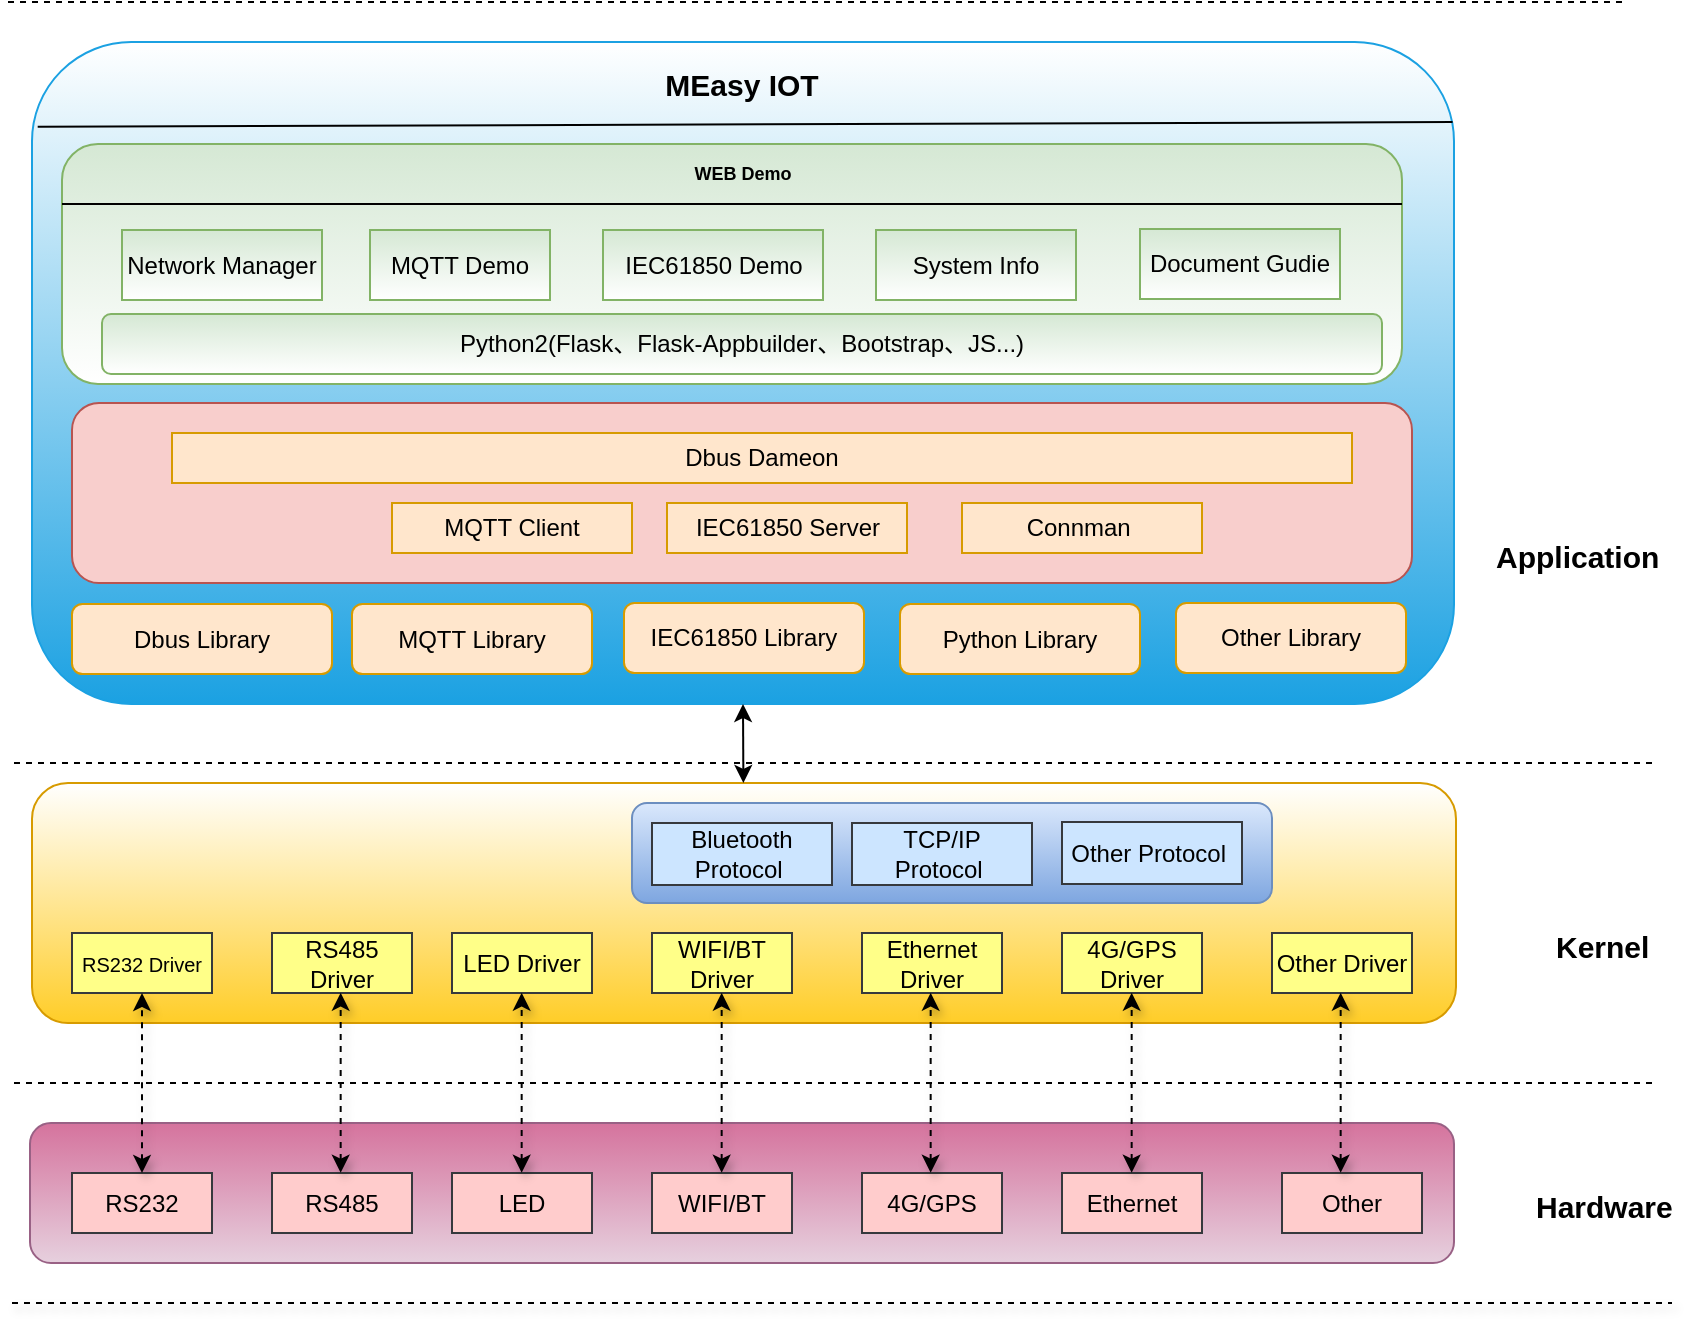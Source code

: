 <mxfile version="12.3.0" type="github" pages="1">
  <diagram id="nqKth1ZQTFShanpt9qv0" name="Page-1">
    <mxGraphModel dx="1038" dy="499" grid="1" gridSize="10" guides="1" tooltips="1" connect="1" arrows="1" fold="1" page="1" pageScale="1" pageWidth="827" pageHeight="1169" math="0" shadow="0">
      <root>
        <mxCell id="0"/>
        <mxCell id="1" parent="0"/>
        <mxCell id="Ry5mK1qghVqO1V57hb5L-11" value="" style="rounded=1;whiteSpace=wrap;html=1;fillColor=#e6d0de;strokeColor=#996185;gradientDirection=north;gradientColor=#d5739d;" vertex="1" parent="1">
          <mxGeometry x="14" y="560.5" width="712" height="70" as="geometry"/>
        </mxCell>
        <mxCell id="Ry5mK1qghVqO1V57hb5L-12" value="" style="rounded=1;whiteSpace=wrap;html=1;fillColor=#ffcd28;strokeColor=#d79b00;gradientDirection=north;gradientColor=#ffffff;" vertex="1" parent="1">
          <mxGeometry x="15" y="390.5" width="712" height="120" as="geometry"/>
        </mxCell>
        <mxCell id="Ry5mK1qghVqO1V57hb5L-13" value="" style="rounded=1;whiteSpace=wrap;html=1;fillColor=#1ba1e2;strokeColor=#1ba1e2;gradientDirection=north;fontColor=#ffffff;gradientColor=#ffffff;" vertex="1" parent="1">
          <mxGeometry x="15" y="20" width="711" height="331" as="geometry"/>
        </mxCell>
        <mxCell id="Ry5mK1qghVqO1V57hb5L-14" value="" style="endArrow=none;dashed=1;html=1;shadow=0;rounded=1;comic=0;align=center;verticalAlign=bottom;horizontal=1;jumpStyle=sharp;" edge="1" parent="1">
          <mxGeometry width="50" height="50" relative="1" as="geometry">
            <mxPoint x="810" as="sourcePoint"/>
            <mxPoint as="targetPoint"/>
            <Array as="points"/>
          </mxGeometry>
        </mxCell>
        <mxCell id="Ry5mK1qghVqO1V57hb5L-15" value="" style="endArrow=none;dashed=1;html=1;shadow=0;rounded=1;comic=0;align=center;verticalAlign=bottom;horizontal=1;jumpStyle=sharp;" edge="1" parent="1">
          <mxGeometry width="50" height="50" relative="1" as="geometry">
            <mxPoint x="825" y="380.5" as="sourcePoint"/>
            <mxPoint x="5" y="380.5" as="targetPoint"/>
            <Array as="points"/>
          </mxGeometry>
        </mxCell>
        <mxCell id="Ry5mK1qghVqO1V57hb5L-16" value="" style="endArrow=none;dashed=1;html=1;shadow=0;rounded=1;comic=0;align=center;verticalAlign=bottom;horizontal=1;jumpStyle=sharp;" edge="1" parent="1">
          <mxGeometry width="50" height="50" relative="1" as="geometry">
            <mxPoint x="825" y="540.5" as="sourcePoint"/>
            <mxPoint x="5" y="540.5" as="targetPoint"/>
          </mxGeometry>
        </mxCell>
        <mxCell id="Ry5mK1qghVqO1V57hb5L-17" value="" style="endArrow=none;dashed=1;html=1;shadow=1;align=center;" edge="1" parent="1">
          <mxGeometry width="50" height="50" relative="1" as="geometry">
            <mxPoint x="5" y="650.5" as="sourcePoint"/>
            <mxPoint x="835" y="650.5" as="targetPoint"/>
          </mxGeometry>
        </mxCell>
        <mxCell id="Ry5mK1qghVqO1V57hb5L-18" value="RS232" style="rounded=0;whiteSpace=wrap;html=1;fillColor=#ffcccc;strokeColor=#36393d;" vertex="1" parent="1">
          <mxGeometry x="35" y="585.5" width="70" height="30" as="geometry"/>
        </mxCell>
        <mxCell id="Ry5mK1qghVqO1V57hb5L-19" value="RS485" style="rounded=0;whiteSpace=wrap;html=1;fillColor=#ffcccc;strokeColor=#36393d;" vertex="1" parent="1">
          <mxGeometry x="135" y="585.5" width="70" height="30" as="geometry"/>
        </mxCell>
        <mxCell id="Ry5mK1qghVqO1V57hb5L-20" value="LED" style="rounded=0;whiteSpace=wrap;html=1;fillColor=#ffcccc;strokeColor=#36393d;" vertex="1" parent="1">
          <mxGeometry x="225" y="585.5" width="70" height="30" as="geometry"/>
        </mxCell>
        <mxCell id="Ry5mK1qghVqO1V57hb5L-21" value="WIFI/BT" style="rounded=0;whiteSpace=wrap;html=1;fillColor=#ffcccc;strokeColor=#36393d;" vertex="1" parent="1">
          <mxGeometry x="325" y="585.5" width="70" height="30" as="geometry"/>
        </mxCell>
        <mxCell id="Ry5mK1qghVqO1V57hb5L-22" value="4G/GPS" style="rounded=0;whiteSpace=wrap;html=1;fillColor=#ffcccc;strokeColor=#36393d;" vertex="1" parent="1">
          <mxGeometry x="430" y="585.5" width="70" height="30" as="geometry"/>
        </mxCell>
        <mxCell id="Ry5mK1qghVqO1V57hb5L-23" value="Ethernet" style="rounded=0;whiteSpace=wrap;html=1;fillColor=#ffcccc;strokeColor=#36393d;" vertex="1" parent="1">
          <mxGeometry x="530" y="585.5" width="70" height="30" as="geometry"/>
        </mxCell>
        <mxCell id="Ry5mK1qghVqO1V57hb5L-24" value="Other" style="rounded=0;whiteSpace=wrap;html=1;fillColor=#ffcccc;strokeColor=#36393d;" vertex="1" parent="1">
          <mxGeometry x="640" y="585.5" width="70" height="30" as="geometry"/>
        </mxCell>
        <mxCell id="Ry5mK1qghVqO1V57hb5L-25" value="&lt;font style=&quot;font-size: 15px&quot;&gt;&lt;b&gt;Hardware&lt;/b&gt;&lt;/font&gt;" style="text;html=1;resizable=0;points=[];autosize=1;align=left;verticalAlign=top;spacingTop=-4;strokeWidth=3;" vertex="1" parent="1">
          <mxGeometry x="765" y="590.5" width="80" height="20" as="geometry"/>
        </mxCell>
        <mxCell id="Ry5mK1qghVqO1V57hb5L-26" value="&lt;font style=&quot;font-size: 10px&quot;&gt;RS232 Driver&lt;/font&gt;" style="rounded=0;whiteSpace=wrap;html=1;fillColor=#ffff88;strokeColor=#36393d;" vertex="1" parent="1">
          <mxGeometry x="35" y="465.5" width="70" height="30" as="geometry"/>
        </mxCell>
        <mxCell id="Ry5mK1qghVqO1V57hb5L-27" value="RS485 Driver" style="rounded=0;whiteSpace=wrap;html=1;fillColor=#ffff88;strokeColor=#36393d;" vertex="1" parent="1">
          <mxGeometry x="135" y="465.5" width="70" height="30" as="geometry"/>
        </mxCell>
        <mxCell id="Ry5mK1qghVqO1V57hb5L-28" value="LED Driver" style="rounded=0;whiteSpace=wrap;html=1;fillColor=#ffff88;strokeColor=#36393d;" vertex="1" parent="1">
          <mxGeometry x="225" y="465.5" width="70" height="30" as="geometry"/>
        </mxCell>
        <mxCell id="Ry5mK1qghVqO1V57hb5L-29" value="WIFI/BT Driver" style="rounded=0;whiteSpace=wrap;html=1;fillColor=#ffff88;strokeColor=#36393d;" vertex="1" parent="1">
          <mxGeometry x="325" y="465.5" width="70" height="30" as="geometry"/>
        </mxCell>
        <mxCell id="Ry5mK1qghVqO1V57hb5L-30" value="4G/GPS Driver" style="rounded=0;whiteSpace=wrap;html=1;fillColor=#ffff88;strokeColor=#36393d;" vertex="1" parent="1">
          <mxGeometry x="530" y="465.5" width="70" height="30" as="geometry"/>
        </mxCell>
        <mxCell id="Ry5mK1qghVqO1V57hb5L-31" value="Ethernet Driver" style="rounded=0;whiteSpace=wrap;html=1;fillColor=#ffff88;strokeColor=#36393d;" vertex="1" parent="1">
          <mxGeometry x="430" y="465.5" width="70" height="30" as="geometry"/>
        </mxCell>
        <mxCell id="Ry5mK1qghVqO1V57hb5L-32" value="Other Driver" style="rounded=0;whiteSpace=wrap;html=1;fillColor=#ffff88;strokeColor=#36393d;" vertex="1" parent="1">
          <mxGeometry x="635" y="465.5" width="70" height="30" as="geometry"/>
        </mxCell>
        <mxCell id="Ry5mK1qghVqO1V57hb5L-33" value="" style="rounded=1;whiteSpace=wrap;html=1;gradientColor=#7ea6e0;fillColor=#dae8fc;strokeColor=#6c8ebf;" vertex="1" parent="1">
          <mxGeometry x="315" y="400.5" width="320" height="50" as="geometry"/>
        </mxCell>
        <mxCell id="Ry5mK1qghVqO1V57hb5L-34" value="Bluetooth Protocol&amp;nbsp;" style="rounded=0;whiteSpace=wrap;html=1;fillColor=#cce5ff;strokeColor=#36393d;" vertex="1" parent="1">
          <mxGeometry x="325" y="410.5" width="90" height="31" as="geometry"/>
        </mxCell>
        <mxCell id="Ry5mK1qghVqO1V57hb5L-35" value="TCP/IP Protocol&amp;nbsp;" style="rounded=0;whiteSpace=wrap;html=1;fillColor=#cce5ff;strokeColor=#36393d;" vertex="1" parent="1">
          <mxGeometry x="425" y="410.5" width="90" height="31" as="geometry"/>
        </mxCell>
        <mxCell id="Ry5mK1qghVqO1V57hb5L-36" value="Other Protocol&amp;nbsp;" style="rounded=0;whiteSpace=wrap;html=1;fillColor=#cce5ff;strokeColor=#36393d;" vertex="1" parent="1">
          <mxGeometry x="530" y="410" width="90" height="31" as="geometry"/>
        </mxCell>
        <mxCell id="Ry5mK1qghVqO1V57hb5L-37" value="Dbus Library" style="rounded=1;whiteSpace=wrap;html=1;fillColor=#ffe6cc;strokeColor=#d79b00;" vertex="1" parent="1">
          <mxGeometry x="35" y="301" width="130" height="35" as="geometry"/>
        </mxCell>
        <mxCell id="Ry5mK1qghVqO1V57hb5L-38" value="MQTT Library" style="rounded=1;whiteSpace=wrap;html=1;fillColor=#ffe6cc;strokeColor=#d79b00;" vertex="1" parent="1">
          <mxGeometry x="175" y="301" width="120" height="35" as="geometry"/>
        </mxCell>
        <mxCell id="Ry5mK1qghVqO1V57hb5L-39" value="IEC61850 Library" style="rounded=1;whiteSpace=wrap;html=1;fillColor=#ffe6cc;strokeColor=#d79b00;" vertex="1" parent="1">
          <mxGeometry x="311" y="300.5" width="120" height="35" as="geometry"/>
        </mxCell>
        <mxCell id="Ry5mK1qghVqO1V57hb5L-40" value="Other Library" style="rounded=1;whiteSpace=wrap;html=1;fillColor=#ffe6cc;strokeColor=#d79b00;" vertex="1" parent="1">
          <mxGeometry x="587" y="300.5" width="115" height="35" as="geometry"/>
        </mxCell>
        <mxCell id="Ry5mK1qghVqO1V57hb5L-41" value="" style="rounded=1;whiteSpace=wrap;html=1;fillColor=#f8cecc;strokeColor=#b85450;" vertex="1" parent="1">
          <mxGeometry x="35" y="200.5" width="670" height="90" as="geometry"/>
        </mxCell>
        <mxCell id="Ry5mK1qghVqO1V57hb5L-43" value="" style="endArrow=classic;startArrow=classic;html=1;shadow=1;dashed=1;align=center;entryX=0.5;entryY=1;exitX=0.5;exitY=0;" edge="1" parent="1" source="Ry5mK1qghVqO1V57hb5L-18" target="Ry5mK1qghVqO1V57hb5L-26">
          <mxGeometry width="50" height="50" relative="1" as="geometry">
            <mxPoint x="45" y="570.5" as="sourcePoint"/>
            <mxPoint x="95" y="520.5" as="targetPoint"/>
          </mxGeometry>
        </mxCell>
        <mxCell id="Ry5mK1qghVqO1V57hb5L-44" value="" style="endArrow=classic;startArrow=classic;html=1;shadow=1;dashed=1;align=center;entryX=0.5;entryY=1;exitX=0.5;exitY=0;" edge="1" parent="1">
          <mxGeometry width="50" height="50" relative="1" as="geometry">
            <mxPoint x="169.333" y="585.333" as="sourcePoint"/>
            <mxPoint x="169.333" y="495.333" as="targetPoint"/>
          </mxGeometry>
        </mxCell>
        <mxCell id="Ry5mK1qghVqO1V57hb5L-45" value="" style="endArrow=classic;startArrow=classic;html=1;shadow=1;dashed=1;align=center;entryX=0.5;entryY=1;exitX=0.5;exitY=0;" edge="1" parent="1">
          <mxGeometry width="50" height="50" relative="1" as="geometry">
            <mxPoint x="259.833" y="585.333" as="sourcePoint"/>
            <mxPoint x="259.833" y="495.333" as="targetPoint"/>
          </mxGeometry>
        </mxCell>
        <mxCell id="Ry5mK1qghVqO1V57hb5L-46" value="" style="endArrow=classic;startArrow=classic;html=1;shadow=1;dashed=1;align=center;entryX=0.5;entryY=1;exitX=0.5;exitY=0;" edge="1" parent="1">
          <mxGeometry width="50" height="50" relative="1" as="geometry">
            <mxPoint x="359.833" y="585.333" as="sourcePoint"/>
            <mxPoint x="359.833" y="495.333" as="targetPoint"/>
          </mxGeometry>
        </mxCell>
        <mxCell id="Ry5mK1qghVqO1V57hb5L-47" value="" style="endArrow=classic;startArrow=classic;html=1;shadow=1;dashed=1;align=center;entryX=0.5;entryY=1;exitX=0.5;exitY=0;" edge="1" parent="1">
          <mxGeometry width="50" height="50" relative="1" as="geometry">
            <mxPoint x="464.333" y="585.333" as="sourcePoint"/>
            <mxPoint x="464.333" y="495.333" as="targetPoint"/>
          </mxGeometry>
        </mxCell>
        <mxCell id="Ry5mK1qghVqO1V57hb5L-48" value="" style="endArrow=classic;startArrow=classic;html=1;shadow=1;dashed=1;align=center;entryX=0.5;entryY=1;exitX=0.5;exitY=0;" edge="1" parent="1">
          <mxGeometry width="50" height="50" relative="1" as="geometry">
            <mxPoint x="564.833" y="585.333" as="sourcePoint"/>
            <mxPoint x="564.833" y="495.333" as="targetPoint"/>
          </mxGeometry>
        </mxCell>
        <mxCell id="Ry5mK1qghVqO1V57hb5L-49" value="" style="endArrow=classic;startArrow=classic;html=1;shadow=1;dashed=1;align=center;entryX=0.5;entryY=1;exitX=0.5;exitY=0;" edge="1" parent="1">
          <mxGeometry width="50" height="50" relative="1" as="geometry">
            <mxPoint x="669.333" y="585.333" as="sourcePoint"/>
            <mxPoint x="669.333" y="495.333" as="targetPoint"/>
          </mxGeometry>
        </mxCell>
        <mxCell id="Ry5mK1qghVqO1V57hb5L-50" value="&lt;font style=&quot;font-size: 15px&quot;&gt;&lt;b&gt;Kernel&lt;/b&gt;&lt;/font&gt;" style="text;html=1;resizable=0;points=[];autosize=1;align=left;verticalAlign=top;spacingTop=-4;" vertex="1" parent="1">
          <mxGeometry x="775" y="460.5" width="60" height="20" as="geometry"/>
        </mxCell>
        <mxCell id="Ry5mK1qghVqO1V57hb5L-51" value="&lt;font style=&quot;font-size: 15px&quot;&gt;&lt;b&gt;Application&lt;/b&gt;&lt;/font&gt;" style="text;html=1;resizable=0;points=[];autosize=1;align=left;verticalAlign=top;spacingTop=-4;" vertex="1" parent="1">
          <mxGeometry x="745" y="265.5" width="100" height="20" as="geometry"/>
        </mxCell>
        <mxCell id="Ry5mK1qghVqO1V57hb5L-52" value="Python Library" style="rounded=1;whiteSpace=wrap;html=1;fillColor=#ffe6cc;strokeColor=#d79b00;" vertex="1" parent="1">
          <mxGeometry x="449" y="301" width="120" height="35" as="geometry"/>
        </mxCell>
        <mxCell id="Ry5mK1qghVqO1V57hb5L-53" value="" style="rounded=1;whiteSpace=wrap;html=1;fillColor=#d5e8d4;strokeColor=#82b366;gradientColor=#ffffff;" vertex="1" parent="1">
          <mxGeometry x="30" y="71" width="670" height="120" as="geometry"/>
        </mxCell>
        <mxCell id="Ry5mK1qghVqO1V57hb5L-54" value="" style="endArrow=classic;startArrow=classic;html=1;entryX=0.5;entryY=1;" edge="1" parent="1" source="Ry5mK1qghVqO1V57hb5L-12" target="Ry5mK1qghVqO1V57hb5L-13">
          <mxGeometry width="50" height="50" relative="1" as="geometry">
            <mxPoint x="371" y="369.789" as="sourcePoint"/>
            <mxPoint x="371" y="360.5" as="targetPoint"/>
          </mxGeometry>
        </mxCell>
        <mxCell id="Ry5mK1qghVqO1V57hb5L-55" value="Network Manager" style="rounded=0;whiteSpace=wrap;html=1;fillColor=#d5e8d4;strokeColor=#82b366;gradientColor=#ffffff;" vertex="1" parent="1">
          <mxGeometry x="60" y="114" width="100" height="35" as="geometry"/>
        </mxCell>
        <mxCell id="Ry5mK1qghVqO1V57hb5L-56" value="MQTT Demo" style="rounded=0;whiteSpace=wrap;html=1;fillColor=#d5e8d4;strokeColor=#82b366;gradientColor=#ffffff;" vertex="1" parent="1">
          <mxGeometry x="184" y="114" width="90" height="35" as="geometry"/>
        </mxCell>
        <mxCell id="Ry5mK1qghVqO1V57hb5L-57" value="IEC61850 Demo" style="rounded=0;whiteSpace=wrap;html=1;fillColor=#d5e8d4;strokeColor=#82b366;gradientColor=#ffffff;" vertex="1" parent="1">
          <mxGeometry x="300.5" y="114" width="110" height="35" as="geometry"/>
        </mxCell>
        <mxCell id="Ry5mK1qghVqO1V57hb5L-59" value="System Info" style="rounded=0;whiteSpace=wrap;html=1;fillColor=#d5e8d4;strokeColor=#82b366;gradientColor=#ffffff;" vertex="1" parent="1">
          <mxGeometry x="437" y="114" width="100" height="35" as="geometry"/>
        </mxCell>
        <mxCell id="Ry5mK1qghVqO1V57hb5L-60" value="MQTT Client" style="rounded=0;whiteSpace=wrap;html=1;fillColor=#ffe6cc;strokeColor=#d79b00;" vertex="1" parent="1">
          <mxGeometry x="195" y="250.5" width="120" height="25" as="geometry"/>
        </mxCell>
        <mxCell id="Ry5mK1qghVqO1V57hb5L-61" value="IEC61850 Server" style="rounded=0;whiteSpace=wrap;html=1;fillColor=#ffe6cc;strokeColor=#d79b00;" vertex="1" parent="1">
          <mxGeometry x="332.5" y="250.5" width="120" height="25" as="geometry"/>
        </mxCell>
        <mxCell id="Ry5mK1qghVqO1V57hb5L-62" value="Dbus Dameon" style="rounded=0;whiteSpace=wrap;html=1;fillColor=#ffe6cc;strokeColor=#d79b00;" vertex="1" parent="1">
          <mxGeometry x="85" y="215.5" width="590" height="25" as="geometry"/>
        </mxCell>
        <mxCell id="Ry5mK1qghVqO1V57hb5L-63" value="Connman&amp;nbsp;" style="rounded=0;whiteSpace=wrap;html=1;fillColor=#ffe6cc;strokeColor=#d79b00;" vertex="1" parent="1">
          <mxGeometry x="480" y="250.5" width="120" height="25" as="geometry"/>
        </mxCell>
        <mxCell id="Ry5mK1qghVqO1V57hb5L-66" value="" style="endArrow=none;html=1;fontSize=2;exitX=0;exitY=0.25;exitDx=0;exitDy=0;entryX=1;entryY=0.25;entryDx=0;entryDy=0;" edge="1" parent="1" source="Ry5mK1qghVqO1V57hb5L-53" target="Ry5mK1qghVqO1V57hb5L-53">
          <mxGeometry width="50" height="50" relative="1" as="geometry">
            <mxPoint x="265" y="140.5" as="sourcePoint"/>
            <mxPoint x="315" y="90.5" as="targetPoint"/>
          </mxGeometry>
        </mxCell>
        <mxCell id="Ry5mK1qghVqO1V57hb5L-67" value="&lt;font style=&quot;font-size: 12px&quot;&gt;Python2(Flask、Flask-Appbuilder、Bootstrap、JS...)&lt;/font&gt;" style="rounded=1;whiteSpace=wrap;html=1;fontSize=2;align=center;fillColor=#d5e8d4;strokeColor=#82b366;gradientColor=#ffffff;" vertex="1" parent="1">
          <mxGeometry x="50" y="156" width="640" height="30" as="geometry"/>
        </mxCell>
        <mxCell id="Ry5mK1qghVqO1V57hb5L-68" value="WEB Demo" style="text;html=1;strokeColor=none;fillColor=none;align=center;verticalAlign=middle;whiteSpace=wrap;rounded=0;fontSize=9;fontStyle=1" vertex="1" parent="1">
          <mxGeometry x="273.5" y="71" width="193" height="30" as="geometry"/>
        </mxCell>
        <mxCell id="Ry5mK1qghVqO1V57hb5L-70" value="" style="endArrow=none;html=1;fontSize=9;exitX=0.004;exitY=0.128;exitDx=0;exitDy=0;exitPerimeter=0;entryX=0.999;entryY=0.121;entryDx=0;entryDy=0;entryPerimeter=0;" edge="1" parent="1" source="Ry5mK1qghVqO1V57hb5L-13" target="Ry5mK1qghVqO1V57hb5L-13">
          <mxGeometry width="50" height="50" relative="1" as="geometry">
            <mxPoint x="25" y="100.5" as="sourcePoint"/>
            <mxPoint x="75" y="50.5" as="targetPoint"/>
          </mxGeometry>
        </mxCell>
        <mxCell id="Ry5mK1qghVqO1V57hb5L-71" value="&lt;b style=&quot;font-size: 15px&quot;&gt;MEasy IOT&lt;/b&gt;" style="text;html=1;strokeColor=none;fillColor=none;align=center;verticalAlign=middle;whiteSpace=wrap;rounded=0;fontSize=15;" vertex="1" parent="1">
          <mxGeometry x="305" y="30.5" width="130" height="20" as="geometry"/>
        </mxCell>
        <mxCell id="Ry5mK1qghVqO1V57hb5L-73" value="Document Gudie" style="rounded=0;whiteSpace=wrap;html=1;fillColor=#d5e8d4;strokeColor=#82b366;gradientColor=#ffffff;" vertex="1" parent="1">
          <mxGeometry x="569" y="113.5" width="100" height="35" as="geometry"/>
        </mxCell>
      </root>
    </mxGraphModel>
  </diagram>
</mxfile>

